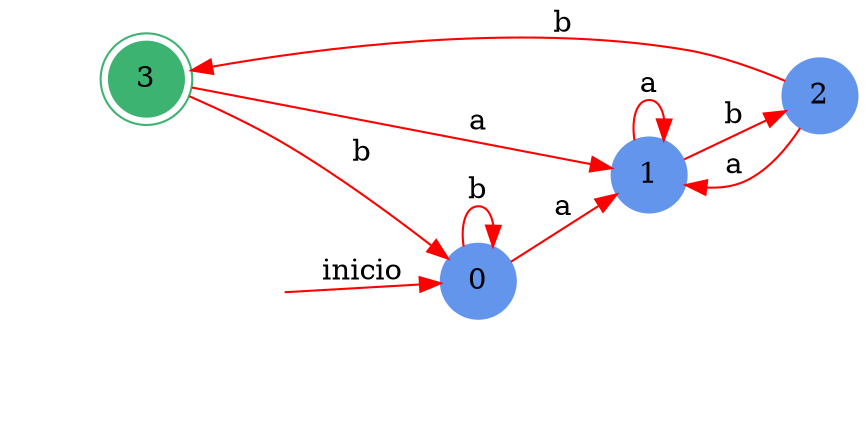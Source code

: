 digraph automata_finito {
	rankdir=LR;
	size="12,5"
	node [shape=doublecircle, style = filled,color = mediumseagreen]; 3;
	node [shape=circle];
	node [color=cornflowerblue];
	edge [color=red];
	 secret_node [style=invis];
	secret_node -> 0 [label="inicio"];
	0 -> 1 [label="a"];
	0 -> 0 [label="b"];
	1 -> 1 [label="a"];
	1 -> 2 [label="b"];
	2 -> 1 [label="a"];
	2 -> 3 [label="b"];
	3 -> 1 [label="a"];
	3 -> 0 [label="b"];
}